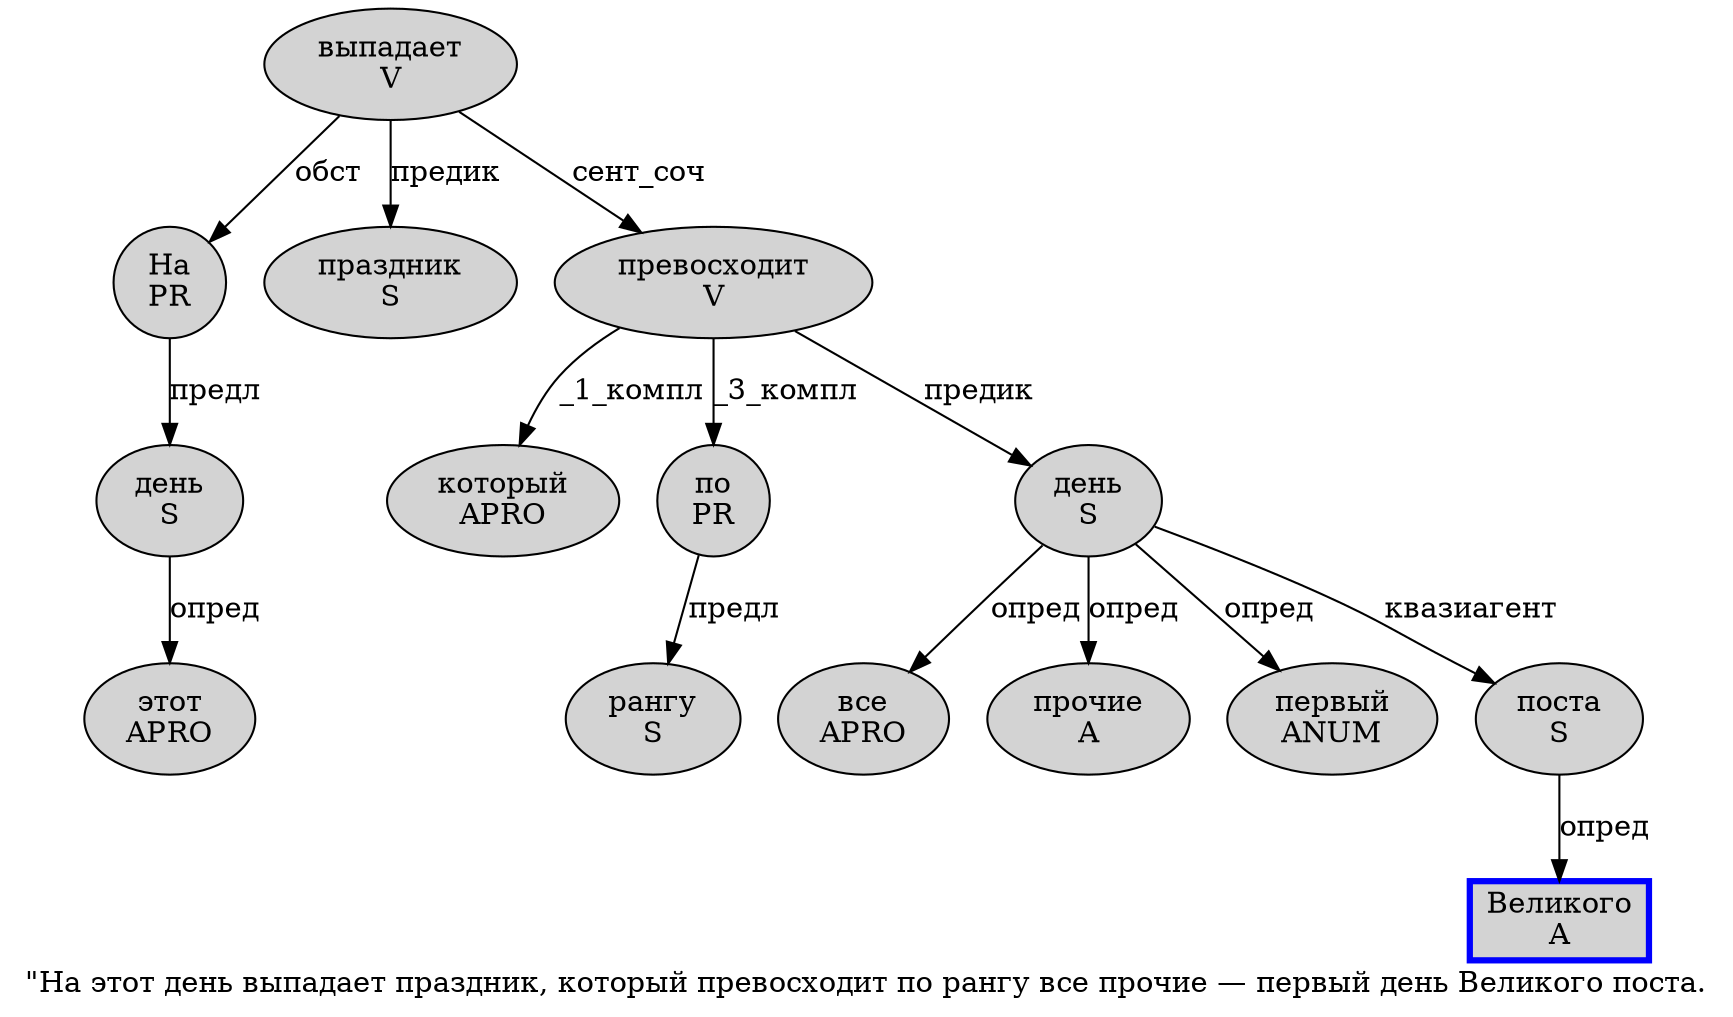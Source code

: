 digraph SENTENCE_186 {
	graph [label="\"На этот день выпадает праздник, который превосходит по рангу все прочие — первый день Великого поста."]
	node [style=filled]
		1 [label="На
PR" color="" fillcolor=lightgray penwidth=1 shape=ellipse]
		2 [label="этот
APRO" color="" fillcolor=lightgray penwidth=1 shape=ellipse]
		3 [label="день
S" color="" fillcolor=lightgray penwidth=1 shape=ellipse]
		4 [label="выпадает
V" color="" fillcolor=lightgray penwidth=1 shape=ellipse]
		5 [label="праздник
S" color="" fillcolor=lightgray penwidth=1 shape=ellipse]
		7 [label="который
APRO" color="" fillcolor=lightgray penwidth=1 shape=ellipse]
		8 [label="превосходит
V" color="" fillcolor=lightgray penwidth=1 shape=ellipse]
		9 [label="по
PR" color="" fillcolor=lightgray penwidth=1 shape=ellipse]
		10 [label="рангу
S" color="" fillcolor=lightgray penwidth=1 shape=ellipse]
		11 [label="все
APRO" color="" fillcolor=lightgray penwidth=1 shape=ellipse]
		12 [label="прочие
A" color="" fillcolor=lightgray penwidth=1 shape=ellipse]
		14 [label="первый
ANUM" color="" fillcolor=lightgray penwidth=1 shape=ellipse]
		15 [label="день
S" color="" fillcolor=lightgray penwidth=1 shape=ellipse]
		16 [label="Великого
A" color=blue fillcolor=lightgray penwidth=3 shape=box]
		17 [label="поста
S" color="" fillcolor=lightgray penwidth=1 shape=ellipse]
			4 -> 1 [label="обст"]
			4 -> 5 [label="предик"]
			4 -> 8 [label="сент_соч"]
			1 -> 3 [label="предл"]
			8 -> 7 [label="_1_компл"]
			8 -> 9 [label="_3_компл"]
			8 -> 15 [label="предик"]
			3 -> 2 [label="опред"]
			9 -> 10 [label="предл"]
			17 -> 16 [label="опред"]
			15 -> 11 [label="опред"]
			15 -> 12 [label="опред"]
			15 -> 14 [label="опред"]
			15 -> 17 [label="квазиагент"]
}